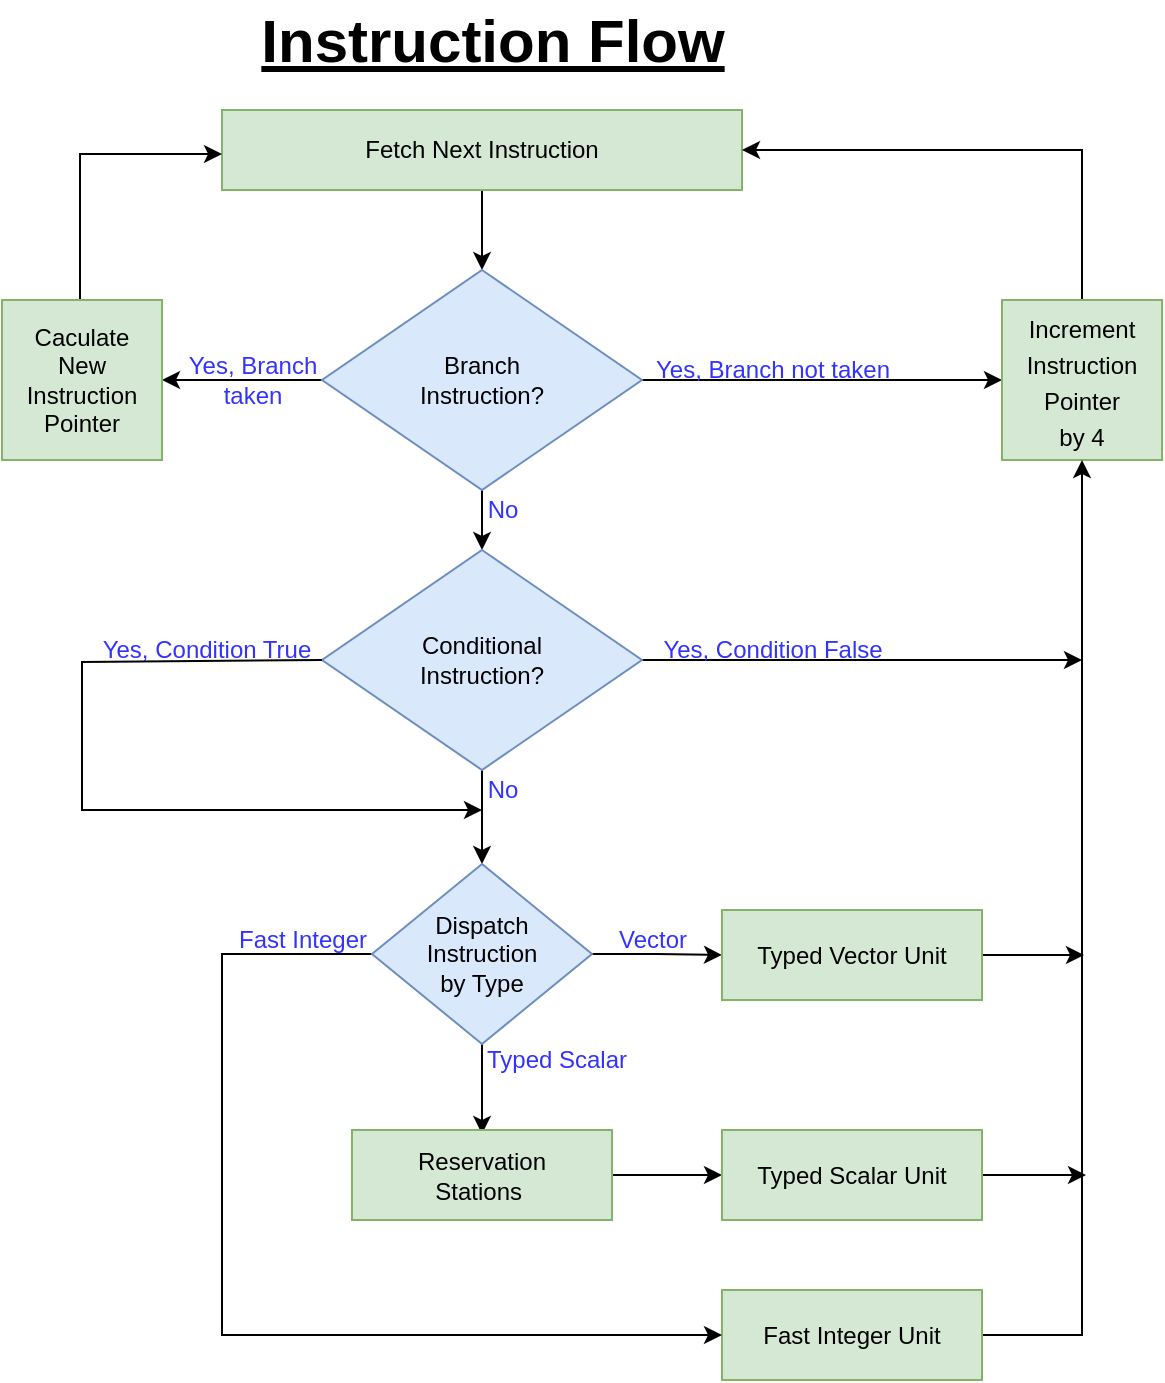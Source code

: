<mxfile version="16.4.0" type="device"><diagram id="IRQ0a2ILtJmhnvx8kgyv" name="Page-1"><mxGraphModel dx="1422" dy="865" grid="1" gridSize="10" guides="1" tooltips="1" connect="1" arrows="1" fold="1" page="1" pageScale="1" pageWidth="850" pageHeight="1100" math="0" shadow="0"><root><mxCell id="0"/><mxCell id="1" parent="0"/><mxCell id="kxu4WtY567BCP2woP6WN-1" value="&lt;b style=&quot;font-size: 30px;&quot;&gt;&lt;u style=&quot;font-size: 30px;&quot;&gt;Instruction Flow&lt;/u&gt;&lt;/b&gt;" style="text;html=1;resizable=0;autosize=1;align=center;verticalAlign=middle;points=[];fillColor=none;strokeColor=none;rounded=0;fontSize=30;" vertex="1" parent="1"><mxGeometry x="300" y="25" width="250" height="40" as="geometry"/></mxCell><mxCell id="kxu4WtY567BCP2woP6WN-16" value="" style="edgeStyle=orthogonalEdgeStyle;rounded=0;orthogonalLoop=1;jettySize=auto;html=1;fontSize=14;" edge="1" parent="1" source="kxu4WtY567BCP2woP6WN-2" target="kxu4WtY567BCP2woP6WN-5"><mxGeometry relative="1" as="geometry"/></mxCell><mxCell id="kxu4WtY567BCP2woP6WN-2" value="&lt;font style=&quot;font-size: 12px;&quot;&gt;Fetch Next Instruction&lt;/font&gt;" style="rounded=0;whiteSpace=wrap;html=1;fontSize=12;verticalAlign=middle;fillColor=#d5e8d4;strokeColor=#82b366;" vertex="1" parent="1"><mxGeometry x="290" y="80" width="260" height="40" as="geometry"/></mxCell><mxCell id="kxu4WtY567BCP2woP6WN-10" value="" style="edgeStyle=orthogonalEdgeStyle;rounded=0;orthogonalLoop=1;jettySize=auto;html=1;fontSize=15;" edge="1" parent="1" source="kxu4WtY567BCP2woP6WN-5" target="kxu4WtY567BCP2woP6WN-7"><mxGeometry relative="1" as="geometry"/></mxCell><mxCell id="kxu4WtY567BCP2woP6WN-13" value="" style="edgeStyle=orthogonalEdgeStyle;rounded=0;orthogonalLoop=1;jettySize=auto;html=1;fontSize=12;" edge="1" parent="1" source="kxu4WtY567BCP2woP6WN-5" target="kxu4WtY567BCP2woP6WN-12"><mxGeometry relative="1" as="geometry"/></mxCell><mxCell id="kxu4WtY567BCP2woP6WN-20" value="" style="edgeStyle=orthogonalEdgeStyle;rounded=0;orthogonalLoop=1;jettySize=auto;html=1;fontSize=12;" edge="1" parent="1" source="kxu4WtY567BCP2woP6WN-5" target="kxu4WtY567BCP2woP6WN-19"><mxGeometry relative="1" as="geometry"/></mxCell><mxCell id="kxu4WtY567BCP2woP6WN-5" value="&lt;font style=&quot;font-size: 12px; line-height: 1;&quot;&gt;Branch&lt;br style=&quot;font-size: 12px;&quot;&gt;Instruction?&lt;br style=&quot;font-size: 12px;&quot;&gt;&lt;/font&gt;" style="rhombus;whiteSpace=wrap;html=1;fontSize=12;fillColor=#dae8fc;strokeColor=#6c8ebf;" vertex="1" parent="1"><mxGeometry x="340" y="160" width="160" height="110" as="geometry"/></mxCell><mxCell id="kxu4WtY567BCP2woP6WN-18" style="edgeStyle=orthogonalEdgeStyle;rounded=0;orthogonalLoop=1;jettySize=auto;html=1;entryX=1;entryY=0.5;entryDx=0;entryDy=0;fontSize=12;" edge="1" parent="1" source="kxu4WtY567BCP2woP6WN-7" target="kxu4WtY567BCP2woP6WN-2"><mxGeometry relative="1" as="geometry"><Array as="points"><mxPoint x="720" y="100"/></Array></mxGeometry></mxCell><mxCell id="kxu4WtY567BCP2woP6WN-7" value="&lt;font style=&quot;font-size: 12px&quot;&gt;Increment&lt;br&gt;Instruction&lt;br&gt;Pointer&lt;br&gt;by 4&lt;br&gt;&lt;/font&gt;" style="whiteSpace=wrap;html=1;aspect=fixed;fontSize=15;fillColor=#d5e8d4;strokeColor=#82b366;" vertex="1" parent="1"><mxGeometry x="680" y="175" width="80" height="80" as="geometry"/></mxCell><mxCell id="kxu4WtY567BCP2woP6WN-11" value="&lt;font color=&quot;#3333ff&quot;&gt;Yes, Branch not taken&lt;/font&gt;" style="text;html=1;resizable=0;autosize=1;align=center;verticalAlign=middle;points=[];fillColor=none;strokeColor=none;rounded=0;fontSize=12;" vertex="1" parent="1"><mxGeometry x="500" y="200" width="130" height="20" as="geometry"/></mxCell><mxCell id="kxu4WtY567BCP2woP6WN-17" style="edgeStyle=orthogonalEdgeStyle;rounded=0;orthogonalLoop=1;jettySize=auto;html=1;fontSize=12;entryX=0;entryY=0.5;entryDx=0;entryDy=0;" edge="1" parent="1"><mxGeometry relative="1" as="geometry"><mxPoint x="290" y="102" as="targetPoint"/><mxPoint x="220" y="192" as="sourcePoint"/><Array as="points"><mxPoint x="219" y="102"/></Array></mxGeometry></mxCell><mxCell id="kxu4WtY567BCP2woP6WN-12" value="Caculate&lt;br&gt;New&lt;br&gt;Instruction&lt;br&gt;Pointer" style="whiteSpace=wrap;html=1;aspect=fixed;fontSize=12;fillColor=#d5e8d4;strokeColor=#82b366;" vertex="1" parent="1"><mxGeometry x="180" y="175" width="80" height="80" as="geometry"/></mxCell><mxCell id="kxu4WtY567BCP2woP6WN-14" value="&lt;font color=&quot;#3333ff&quot;&gt;Yes, Branch&lt;br&gt;taken&lt;/font&gt;" style="text;html=1;resizable=0;autosize=1;align=center;verticalAlign=middle;points=[];fillColor=none;strokeColor=none;rounded=0;fontSize=12;" vertex="1" parent="1"><mxGeometry x="265" y="200" width="80" height="30" as="geometry"/></mxCell><mxCell id="kxu4WtY567BCP2woP6WN-98" value="" style="edgeStyle=orthogonalEdgeStyle;rounded=0;orthogonalLoop=1;jettySize=auto;html=1;fontSize=12;fontColor=#3333FF;" edge="1" parent="1" source="kxu4WtY567BCP2woP6WN-19" target="kxu4WtY567BCP2woP6WN-39"><mxGeometry relative="1" as="geometry"/></mxCell><mxCell id="kxu4WtY567BCP2woP6WN-101" style="edgeStyle=orthogonalEdgeStyle;rounded=0;orthogonalLoop=1;jettySize=auto;html=1;fontSize=12;fontColor=#3333FF;" edge="1" parent="1" source="kxu4WtY567BCP2woP6WN-19"><mxGeometry relative="1" as="geometry"><mxPoint x="720" y="355" as="targetPoint"/></mxGeometry></mxCell><mxCell id="kxu4WtY567BCP2woP6WN-19" value="&lt;font style=&quot;font-size: 12px; line-height: 1;&quot;&gt;Conditional&lt;br style=&quot;font-size: 12px;&quot;&gt;Instruction?&lt;br style=&quot;font-size: 12px;&quot;&gt;&lt;/font&gt;" style="rhombus;whiteSpace=wrap;html=1;fontSize=12;fillColor=#dae8fc;strokeColor=#6c8ebf;" vertex="1" parent="1"><mxGeometry x="340" y="300" width="160" height="110" as="geometry"/></mxCell><mxCell id="kxu4WtY567BCP2woP6WN-22" value="&lt;font color=&quot;#3333ff&quot;&gt;Yes, Condition False&lt;/font&gt;" style="text;html=1;resizable=0;autosize=1;align=center;verticalAlign=middle;points=[];fillColor=none;strokeColor=none;rounded=0;fontSize=12;" vertex="1" parent="1"><mxGeometry x="500" y="340" width="130" height="20" as="geometry"/></mxCell><mxCell id="kxu4WtY567BCP2woP6WN-26" value="&lt;font color=&quot;#3333ff&quot;&gt;Yes, Condition True&lt;/font&gt;" style="text;html=1;resizable=0;autosize=1;align=center;verticalAlign=middle;points=[];fillColor=none;strokeColor=none;rounded=0;fontSize=12;" vertex="1" parent="1"><mxGeometry x="222" y="340" width="120" height="20" as="geometry"/></mxCell><mxCell id="kxu4WtY567BCP2woP6WN-27" value="No" style="text;html=1;resizable=0;autosize=1;align=center;verticalAlign=middle;points=[];fillColor=none;strokeColor=none;rounded=0;fontSize=12;fontColor=#3333FF;" vertex="1" parent="1"><mxGeometry x="415" y="270" width="30" height="20" as="geometry"/></mxCell><mxCell id="kxu4WtY567BCP2woP6WN-34" value="" style="edgeStyle=orthogonalEdgeStyle;rounded=0;orthogonalLoop=1;jettySize=auto;html=1;fontSize=12;exitX=1;exitY=0.5;exitDx=0;exitDy=0;" edge="1" parent="1" source="kxu4WtY567BCP2woP6WN-39" target="kxu4WtY567BCP2woP6WN-33"><mxGeometry relative="1" as="geometry"><mxPoint x="490" y="526" as="sourcePoint"/></mxGeometry></mxCell><mxCell id="kxu4WtY567BCP2woP6WN-78" value="" style="edgeStyle=orthogonalEdgeStyle;rounded=0;orthogonalLoop=1;jettySize=auto;html=1;fontSize=12;fontColor=#3333FF;entryX=0.5;entryY=1;entryDx=0;entryDy=0;exitX=1;exitY=0.5;exitDx=0;exitDy=0;" edge="1" parent="1" source="kxu4WtY567BCP2woP6WN-31" target="kxu4WtY567BCP2woP6WN-7"><mxGeometry relative="1" as="geometry"><mxPoint x="720" y="659" as="targetPoint"/><Array as="points"><mxPoint x="720" y="693"/></Array></mxGeometry></mxCell><mxCell id="kxu4WtY567BCP2woP6WN-31" value="Fast Integer Unit" style="rounded=0;whiteSpace=wrap;html=1;fontSize=12;fillColor=#d5e8d4;strokeColor=#82b366;" vertex="1" parent="1"><mxGeometry x="540" y="670" width="130" height="45" as="geometry"/></mxCell><mxCell id="kxu4WtY567BCP2woP6WN-105" value="" style="edgeStyle=orthogonalEdgeStyle;rounded=0;orthogonalLoop=1;jettySize=auto;html=1;fontSize=12;fontColor=#3333FF;" edge="1" parent="1" source="kxu4WtY567BCP2woP6WN-33"><mxGeometry relative="1" as="geometry"><mxPoint x="721" y="502.5" as="targetPoint"/></mxGeometry></mxCell><mxCell id="kxu4WtY567BCP2woP6WN-33" value="Typed Vector Unit" style="rounded=0;whiteSpace=wrap;html=1;fontSize=12;fillColor=#d5e8d4;strokeColor=#82b366;" vertex="1" parent="1"><mxGeometry x="540" y="480" width="130" height="45" as="geometry"/></mxCell><mxCell id="kxu4WtY567BCP2woP6WN-49" value="" style="edgeStyle=orthogonalEdgeStyle;rounded=0;orthogonalLoop=1;jettySize=auto;html=1;fontSize=12;" edge="1" parent="1" source="kxu4WtY567BCP2woP6WN-39"><mxGeometry relative="1" as="geometry"><mxPoint x="420" y="592" as="targetPoint"/></mxGeometry></mxCell><mxCell id="kxu4WtY567BCP2woP6WN-96" style="edgeStyle=orthogonalEdgeStyle;rounded=0;orthogonalLoop=1;jettySize=auto;html=1;entryX=0;entryY=0.5;entryDx=0;entryDy=0;fontSize=12;fontColor=#3333FF;" edge="1" parent="1" source="kxu4WtY567BCP2woP6WN-39" target="kxu4WtY567BCP2woP6WN-31"><mxGeometry relative="1" as="geometry"><Array as="points"><mxPoint x="290" y="502"/><mxPoint x="290" y="693"/></Array></mxGeometry></mxCell><mxCell id="kxu4WtY567BCP2woP6WN-39" value="Dispatch&lt;br&gt;Instruction&lt;br&gt;by Type" style="rhombus;whiteSpace=wrap;html=1;fontSize=12;fillColor=#dae8fc;strokeColor=#6c8ebf;" vertex="1" parent="1"><mxGeometry x="365" y="457" width="110" height="90" as="geometry"/></mxCell><mxCell id="kxu4WtY567BCP2woP6WN-41" value="Fast Integer" style="text;html=1;resizable=0;autosize=1;align=center;verticalAlign=middle;points=[];fillColor=none;strokeColor=none;rounded=0;fontSize=12;fontColor=#3333FF;" vertex="1" parent="1"><mxGeometry x="290" y="485" width="80" height="20" as="geometry"/></mxCell><mxCell id="kxu4WtY567BCP2woP6WN-42" value="Vector" style="text;html=1;resizable=0;autosize=1;align=center;verticalAlign=middle;points=[];fillColor=none;strokeColor=none;rounded=0;fontSize=12;fontColor=#3333FF;" vertex="1" parent="1"><mxGeometry x="480" y="485" width="50" height="20" as="geometry"/></mxCell><mxCell id="kxu4WtY567BCP2woP6WN-43" value="Typed Scalar" style="text;html=1;resizable=0;autosize=1;align=center;verticalAlign=middle;points=[];fillColor=none;strokeColor=none;rounded=0;fontSize=12;fontColor=#3333FF;" vertex="1" parent="1"><mxGeometry x="412" y="545" width="90" height="20" as="geometry"/></mxCell><mxCell id="kxu4WtY567BCP2woP6WN-45" value="" style="endArrow=classic;html=1;rounded=0;fontSize=12;exitX=0;exitY=0.5;exitDx=0;exitDy=0;" edge="1" parent="1"><mxGeometry width="50" height="50" relative="1" as="geometry"><mxPoint x="340" y="355" as="sourcePoint"/><mxPoint x="420" y="430" as="targetPoint"/><Array as="points"><mxPoint x="220" y="356"/><mxPoint x="220" y="400"/><mxPoint x="220" y="430"/></Array></mxGeometry></mxCell><mxCell id="kxu4WtY567BCP2woP6WN-65" value="" style="edgeStyle=orthogonalEdgeStyle;rounded=0;orthogonalLoop=1;jettySize=auto;html=1;fontSize=12;" edge="1" parent="1" source="kxu4WtY567BCP2woP6WN-63" target="kxu4WtY567BCP2woP6WN-64"><mxGeometry relative="1" as="geometry"/></mxCell><mxCell id="kxu4WtY567BCP2woP6WN-63" value="Reservation&lt;br&gt;Stations&amp;nbsp;" style="rounded=0;whiteSpace=wrap;html=1;fontSize=12;fillColor=#d5e8d4;strokeColor=#82b366;" vertex="1" parent="1"><mxGeometry x="355" y="590" width="130" height="45" as="geometry"/></mxCell><mxCell id="kxu4WtY567BCP2woP6WN-103" value="" style="edgeStyle=orthogonalEdgeStyle;rounded=0;orthogonalLoop=1;jettySize=auto;html=1;fontSize=12;fontColor=#3333FF;" edge="1" parent="1" source="kxu4WtY567BCP2woP6WN-64"><mxGeometry relative="1" as="geometry"><mxPoint x="722" y="612.5" as="targetPoint"/></mxGeometry></mxCell><mxCell id="kxu4WtY567BCP2woP6WN-64" value="Typed Scalar Unit" style="rounded=0;whiteSpace=wrap;html=1;fontSize=12;fillColor=#d5e8d4;strokeColor=#82b366;" vertex="1" parent="1"><mxGeometry x="540" y="590" width="130" height="45" as="geometry"/></mxCell><mxCell id="kxu4WtY567BCP2woP6WN-28" value="&lt;font color=&quot;#3333ff&quot;&gt;No&lt;/font&gt;" style="text;html=1;resizable=0;autosize=1;align=center;verticalAlign=middle;points=[];fillColor=none;strokeColor=none;rounded=0;fontSize=12;" vertex="1" parent="1"><mxGeometry x="415" y="410" width="30" height="20" as="geometry"/></mxCell><mxCell id="kxu4WtY567BCP2woP6WN-91" style="edgeStyle=orthogonalEdgeStyle;rounded=0;orthogonalLoop=1;jettySize=auto;html=1;fontSize=12;fontColor=#3333FF;" edge="1" parent="1"><mxGeometry relative="1" as="geometry"><mxPoint x="720" y="357" as="sourcePoint"/><mxPoint x="720" y="357" as="targetPoint"/></mxGeometry></mxCell></root></mxGraphModel></diagram></mxfile>